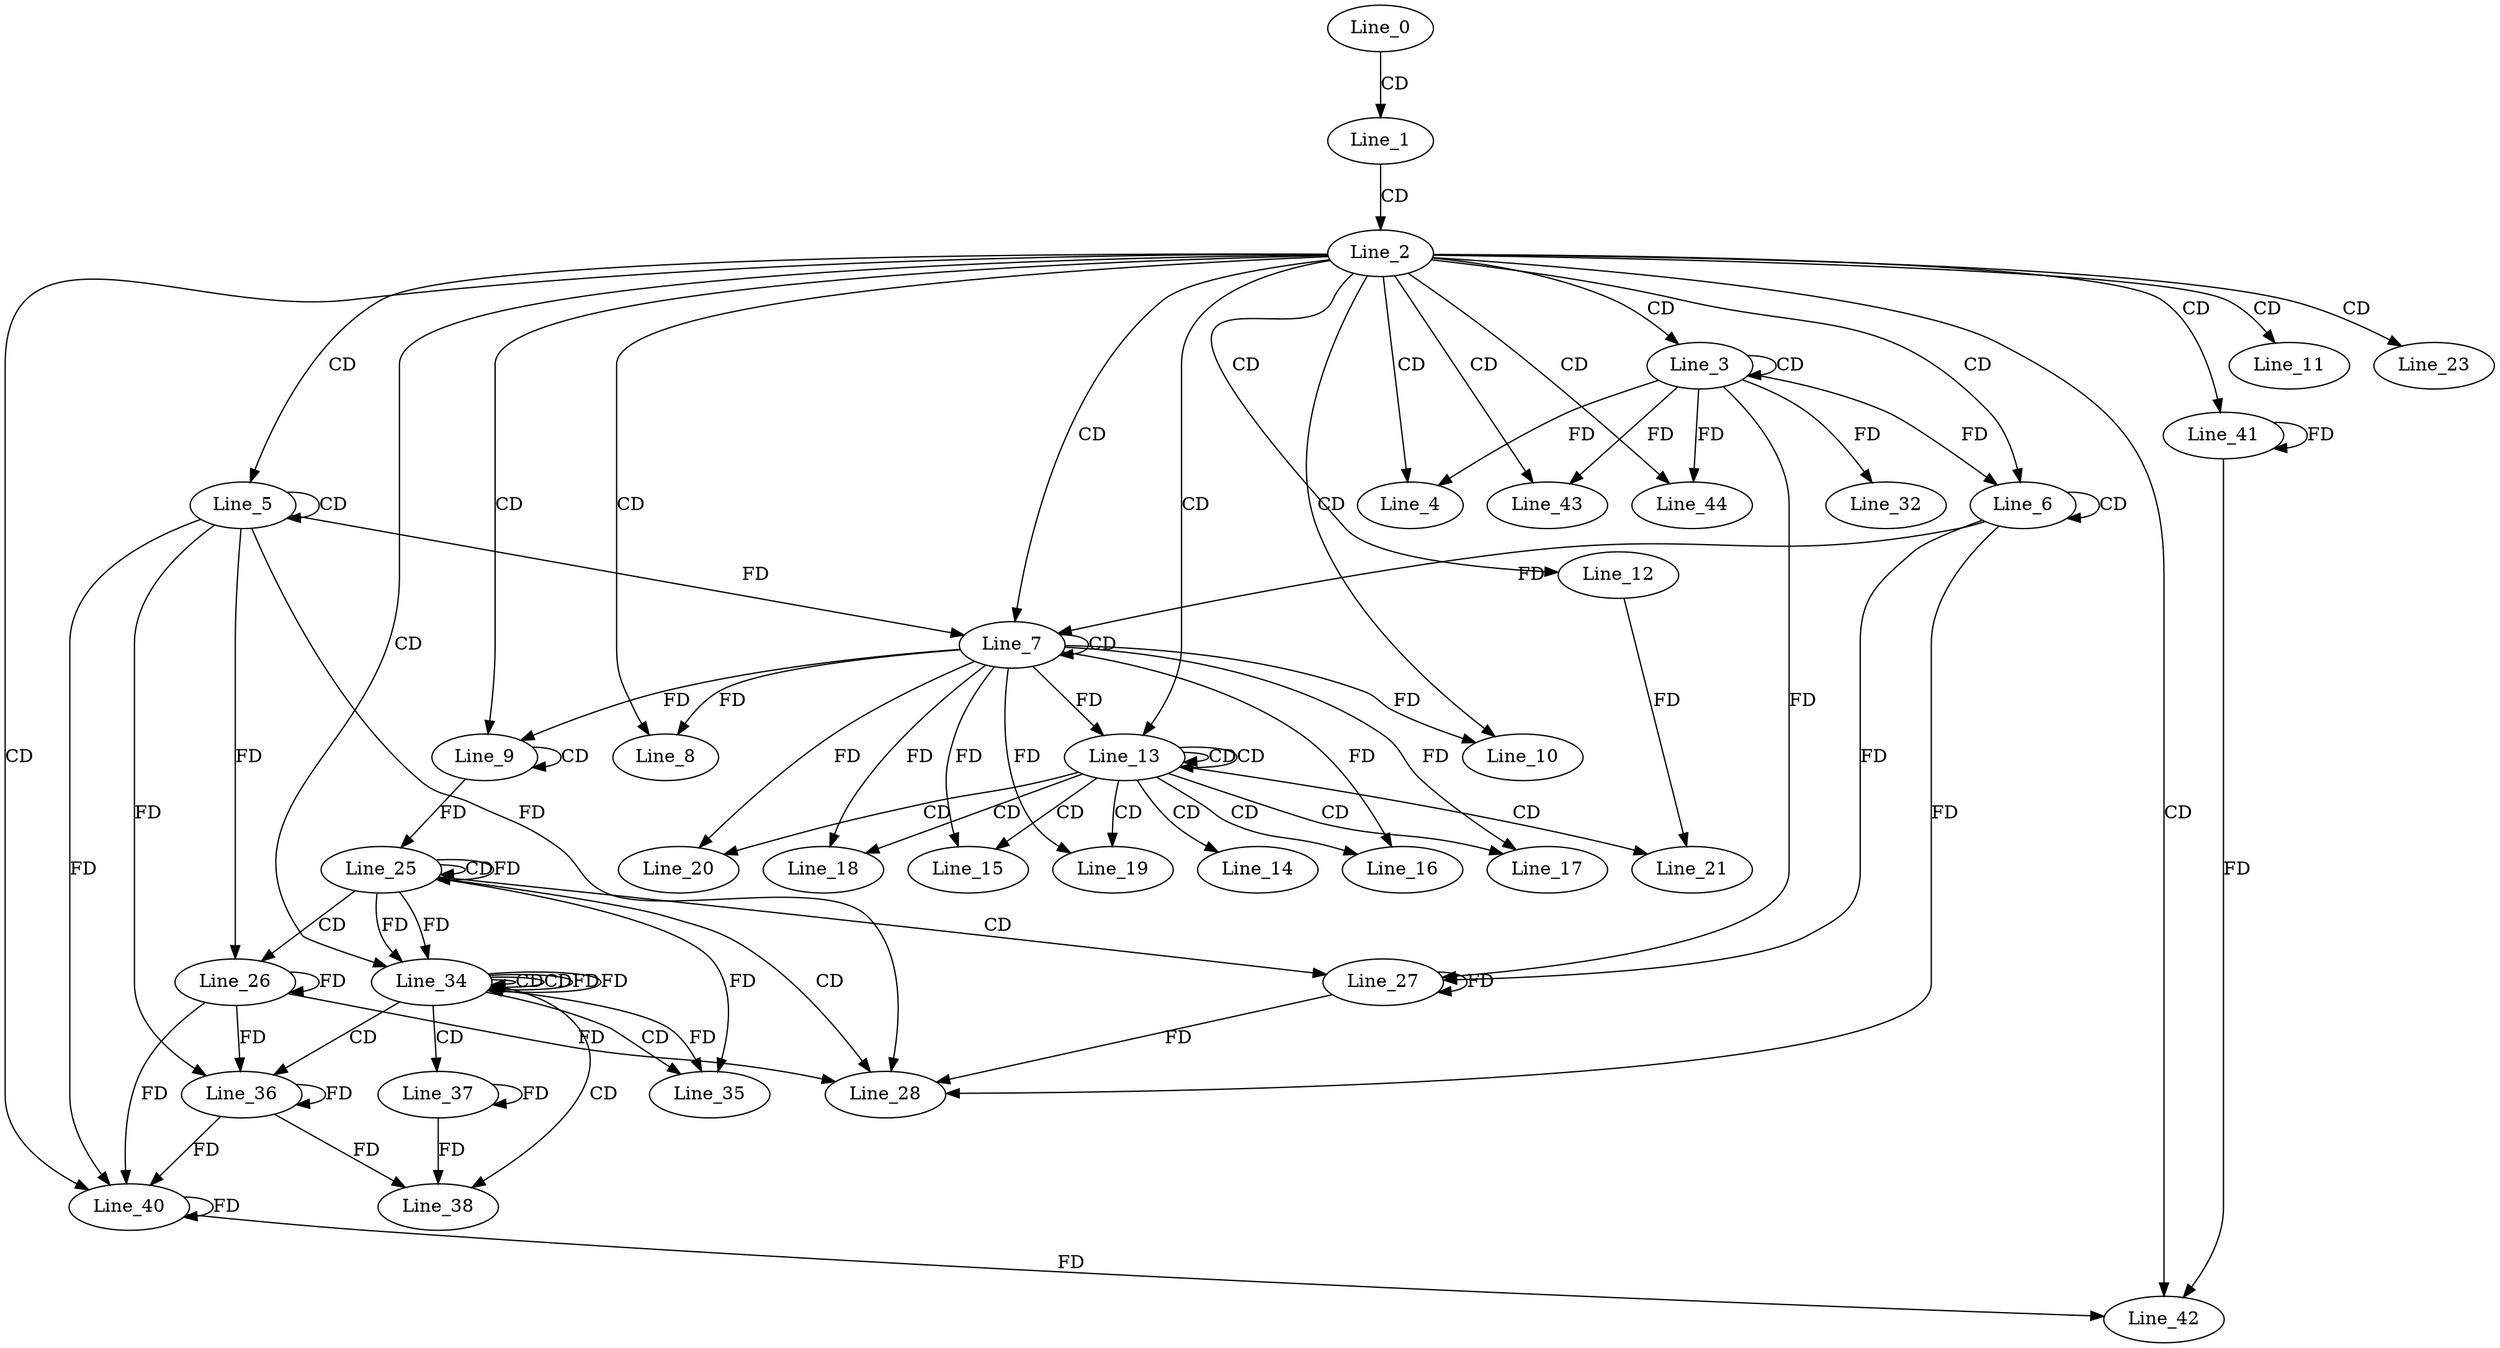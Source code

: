 digraph G {
  Line_0;
  Line_1;
  Line_2;
  Line_3;
  Line_3;
  Line_4;
  Line_5;
  Line_5;
  Line_6;
  Line_6;
  Line_7;
  Line_7;
  Line_8;
  Line_9;
  Line_9;
  Line_10;
  Line_11;
  Line_12;
  Line_13;
  Line_13;
  Line_14;
  Line_15;
  Line_15;
  Line_16;
  Line_16;
  Line_17;
  Line_17;
  Line_18;
  Line_18;
  Line_19;
  Line_19;
  Line_20;
  Line_20;
  Line_21;
  Line_23;
  Line_25;
  Line_25;
  Line_25;
  Line_26;
  Line_26;
  Line_27;
  Line_27;
  Line_28;
  Line_32;
  Line_34;
  Line_34;
  Line_34;
  Line_35;
  Line_36;
  Line_36;
  Line_37;
  Line_37;
  Line_38;
  Line_40;
  Line_40;
  Line_41;
  Line_41;
  Line_42;
  Line_43;
  Line_44;
  Line_0 -> Line_1 [ label="CD" ];
  Line_1 -> Line_2 [ label="CD" ];
  Line_2 -> Line_3 [ label="CD" ];
  Line_3 -> Line_3 [ label="CD" ];
  Line_2 -> Line_4 [ label="CD" ];
  Line_3 -> Line_4 [ label="FD" ];
  Line_2 -> Line_5 [ label="CD" ];
  Line_5 -> Line_5 [ label="CD" ];
  Line_2 -> Line_6 [ label="CD" ];
  Line_6 -> Line_6 [ label="CD" ];
  Line_3 -> Line_6 [ label="FD" ];
  Line_2 -> Line_7 [ label="CD" ];
  Line_7 -> Line_7 [ label="CD" ];
  Line_6 -> Line_7 [ label="FD" ];
  Line_5 -> Line_7 [ label="FD" ];
  Line_2 -> Line_8 [ label="CD" ];
  Line_7 -> Line_8 [ label="FD" ];
  Line_2 -> Line_9 [ label="CD" ];
  Line_9 -> Line_9 [ label="CD" ];
  Line_7 -> Line_9 [ label="FD" ];
  Line_2 -> Line_10 [ label="CD" ];
  Line_7 -> Line_10 [ label="FD" ];
  Line_2 -> Line_11 [ label="CD" ];
  Line_2 -> Line_12 [ label="CD" ];
  Line_2 -> Line_13 [ label="CD" ];
  Line_13 -> Line_13 [ label="CD" ];
  Line_13 -> Line_13 [ label="CD" ];
  Line_7 -> Line_13 [ label="FD" ];
  Line_13 -> Line_14 [ label="CD" ];
  Line_13 -> Line_15 [ label="CD" ];
  Line_7 -> Line_15 [ label="FD" ];
  Line_13 -> Line_16 [ label="CD" ];
  Line_7 -> Line_16 [ label="FD" ];
  Line_13 -> Line_17 [ label="CD" ];
  Line_7 -> Line_17 [ label="FD" ];
  Line_13 -> Line_18 [ label="CD" ];
  Line_7 -> Line_18 [ label="FD" ];
  Line_13 -> Line_19 [ label="CD" ];
  Line_7 -> Line_19 [ label="FD" ];
  Line_13 -> Line_20 [ label="CD" ];
  Line_7 -> Line_20 [ label="FD" ];
  Line_13 -> Line_21 [ label="CD" ];
  Line_12 -> Line_21 [ label="FD" ];
  Line_2 -> Line_23 [ label="CD" ];
  Line_9 -> Line_25 [ label="FD" ];
  Line_25 -> Line_25 [ label="CD" ];
  Line_25 -> Line_25 [ label="FD" ];
  Line_25 -> Line_26 [ label="CD" ];
  Line_26 -> Line_26 [ label="FD" ];
  Line_5 -> Line_26 [ label="FD" ];
  Line_25 -> Line_27 [ label="CD" ];
  Line_27 -> Line_27 [ label="FD" ];
  Line_6 -> Line_27 [ label="FD" ];
  Line_3 -> Line_27 [ label="FD" ];
  Line_25 -> Line_28 [ label="CD" ];
  Line_27 -> Line_28 [ label="FD" ];
  Line_6 -> Line_28 [ label="FD" ];
  Line_26 -> Line_28 [ label="FD" ];
  Line_5 -> Line_28 [ label="FD" ];
  Line_3 -> Line_32 [ label="FD" ];
  Line_2 -> Line_34 [ label="CD" ];
  Line_34 -> Line_34 [ label="CD" ];
  Line_25 -> Line_34 [ label="FD" ];
  Line_34 -> Line_34 [ label="CD" ];
  Line_34 -> Line_34 [ label="FD" ];
  Line_25 -> Line_34 [ label="FD" ];
  Line_34 -> Line_35 [ label="CD" ];
  Line_34 -> Line_35 [ label="FD" ];
  Line_25 -> Line_35 [ label="FD" ];
  Line_34 -> Line_36 [ label="CD" ];
  Line_36 -> Line_36 [ label="FD" ];
  Line_26 -> Line_36 [ label="FD" ];
  Line_5 -> Line_36 [ label="FD" ];
  Line_34 -> Line_37 [ label="CD" ];
  Line_37 -> Line_37 [ label="FD" ];
  Line_34 -> Line_38 [ label="CD" ];
  Line_37 -> Line_38 [ label="FD" ];
  Line_36 -> Line_38 [ label="FD" ];
  Line_2 -> Line_40 [ label="CD" ];
  Line_36 -> Line_40 [ label="FD" ];
  Line_26 -> Line_40 [ label="FD" ];
  Line_5 -> Line_40 [ label="FD" ];
  Line_40 -> Line_40 [ label="FD" ];
  Line_2 -> Line_41 [ label="CD" ];
  Line_41 -> Line_41 [ label="FD" ];
  Line_2 -> Line_42 [ label="CD" ];
  Line_41 -> Line_42 [ label="FD" ];
  Line_40 -> Line_42 [ label="FD" ];
  Line_2 -> Line_43 [ label="CD" ];
  Line_3 -> Line_43 [ label="FD" ];
  Line_2 -> Line_44 [ label="CD" ];
  Line_3 -> Line_44 [ label="FD" ];
  Line_34 -> Line_34 [ label="FD" ];
}
